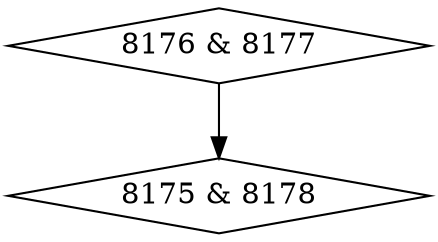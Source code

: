 digraph {
0 [label = "8175 & 8178", shape = diamond];
1 [label = "8176 & 8177", shape = diamond];
1->0;
}
